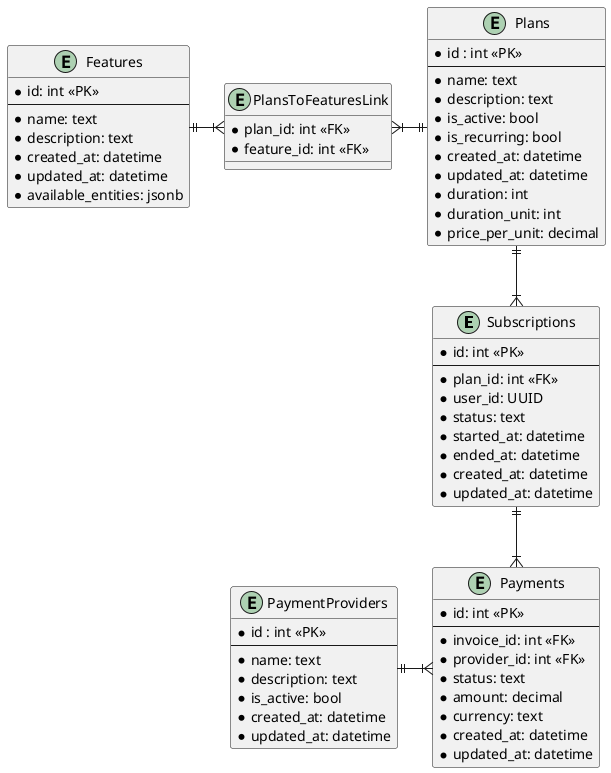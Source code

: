 @startuml
' hide the spot
' hide circle
skinparam linetype ortho

entity "Subscriptions" as subscription {
  *id: int <<PK>>
  --
  *plan_id: int <<FK>>
  *user_id: UUID
  *status: text
  *started_at: datetime
  *ended_at: datetime
  *created_at: datetime
  *updated_at: datetime
}

entity "Plans" as plan {
  *id : int <<PK>>
  --
  *name: text
  *description: text
  *is_active: bool
  *is_recurring: bool
  *created_at: datetime
  *updated_at: datetime
  *duration: int
  *duration_unit: int
  *price_per_unit: decimal
}


entity "Payments" as payment {
  *id: int <<PK>>
  --
  *invoice_id: int <<FK>>
  *provider_id: int <<FK>>
  *status: text
  *amount: decimal
  *currency: text
  *created_at: datetime
  *updated_at: datetime
}


entity "PaymentProviders" as provider {
  *id : int <<PK>>
  --
  *name: text
  *description: text
  *is_active: bool
  *created_at: datetime
  *updated_at: datetime
}


entity "Features" as feature{
  *id: int <<PK>>
  --
  *name: text
  *description: text
  *created_at: datetime
  *updated_at: datetime
  *available_entities: jsonb
}


entity "PlansToFeaturesLink" as plan_features {
  *plan_id: int <<FK>>
  *feature_id: int <<FK>>
}

payment }|-up-|| subscription
subscription }|-up-|| plan
payment }|-left-|| provider
plan ||-left-|{ plan_features
plan_features }|-left-|| feature
@enduml